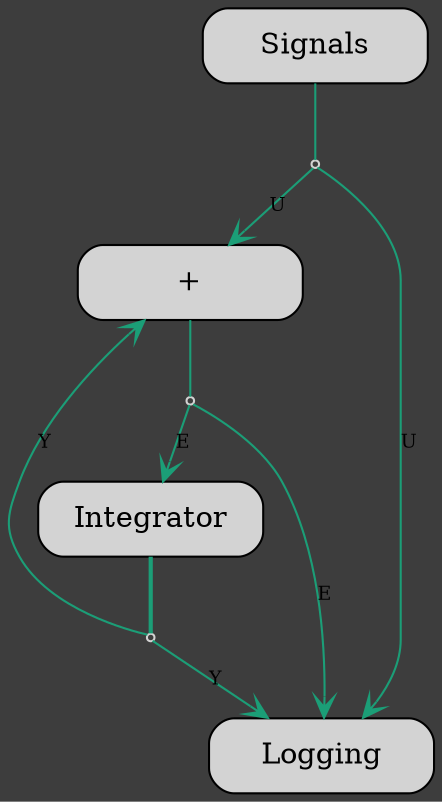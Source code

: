 
digraph  G {
  overlap = scale;
  splines = true;
  bgcolor = gray24;
  {node [shape=box, width=1.5, style="rounded,filled", fillcolor=lightgray]; 12591052004770678859 [label="Signals"]; 13897816450602454118 [label="+"]; 5038856807740738740 [label="Integrator"]; 4880503327491639914 [label="Logging"];}
  node [shape=point, fillcolor=gray24, color=lightgray];

  /* Outputs */
{
  edge [arrowhead=none,colorscheme=dark28];
  12591052004770678859 -> 13617421333920241101 [color=1];
13897816450602454118 -> 12808559226776856679 [color=1];
5038856807740738740 -> 13334648313675144244 [color=1, style=bold];
}
  /* Inputs */
{
  edge [arrowhead=vee,fontsize=9, fontcolor=lightgray, labelfloat=true,colorscheme=dark28]
  13617421333920241101 -> 13897816450602454118 [label="U", color=1];
13334648313675144244 -> 13897816450602454118 [label="Y", color=1];
12808559226776856679 -> 5038856807740738740 [label="E", color=1];
13617421333920241101 -> 4880503327491639914 [label="U", color=1];
12808559226776856679 -> 4880503327491639914 [label="E", color=1];
13334648313675144244 -> 4880503327491639914 [label="Y", color=1];
}
}
